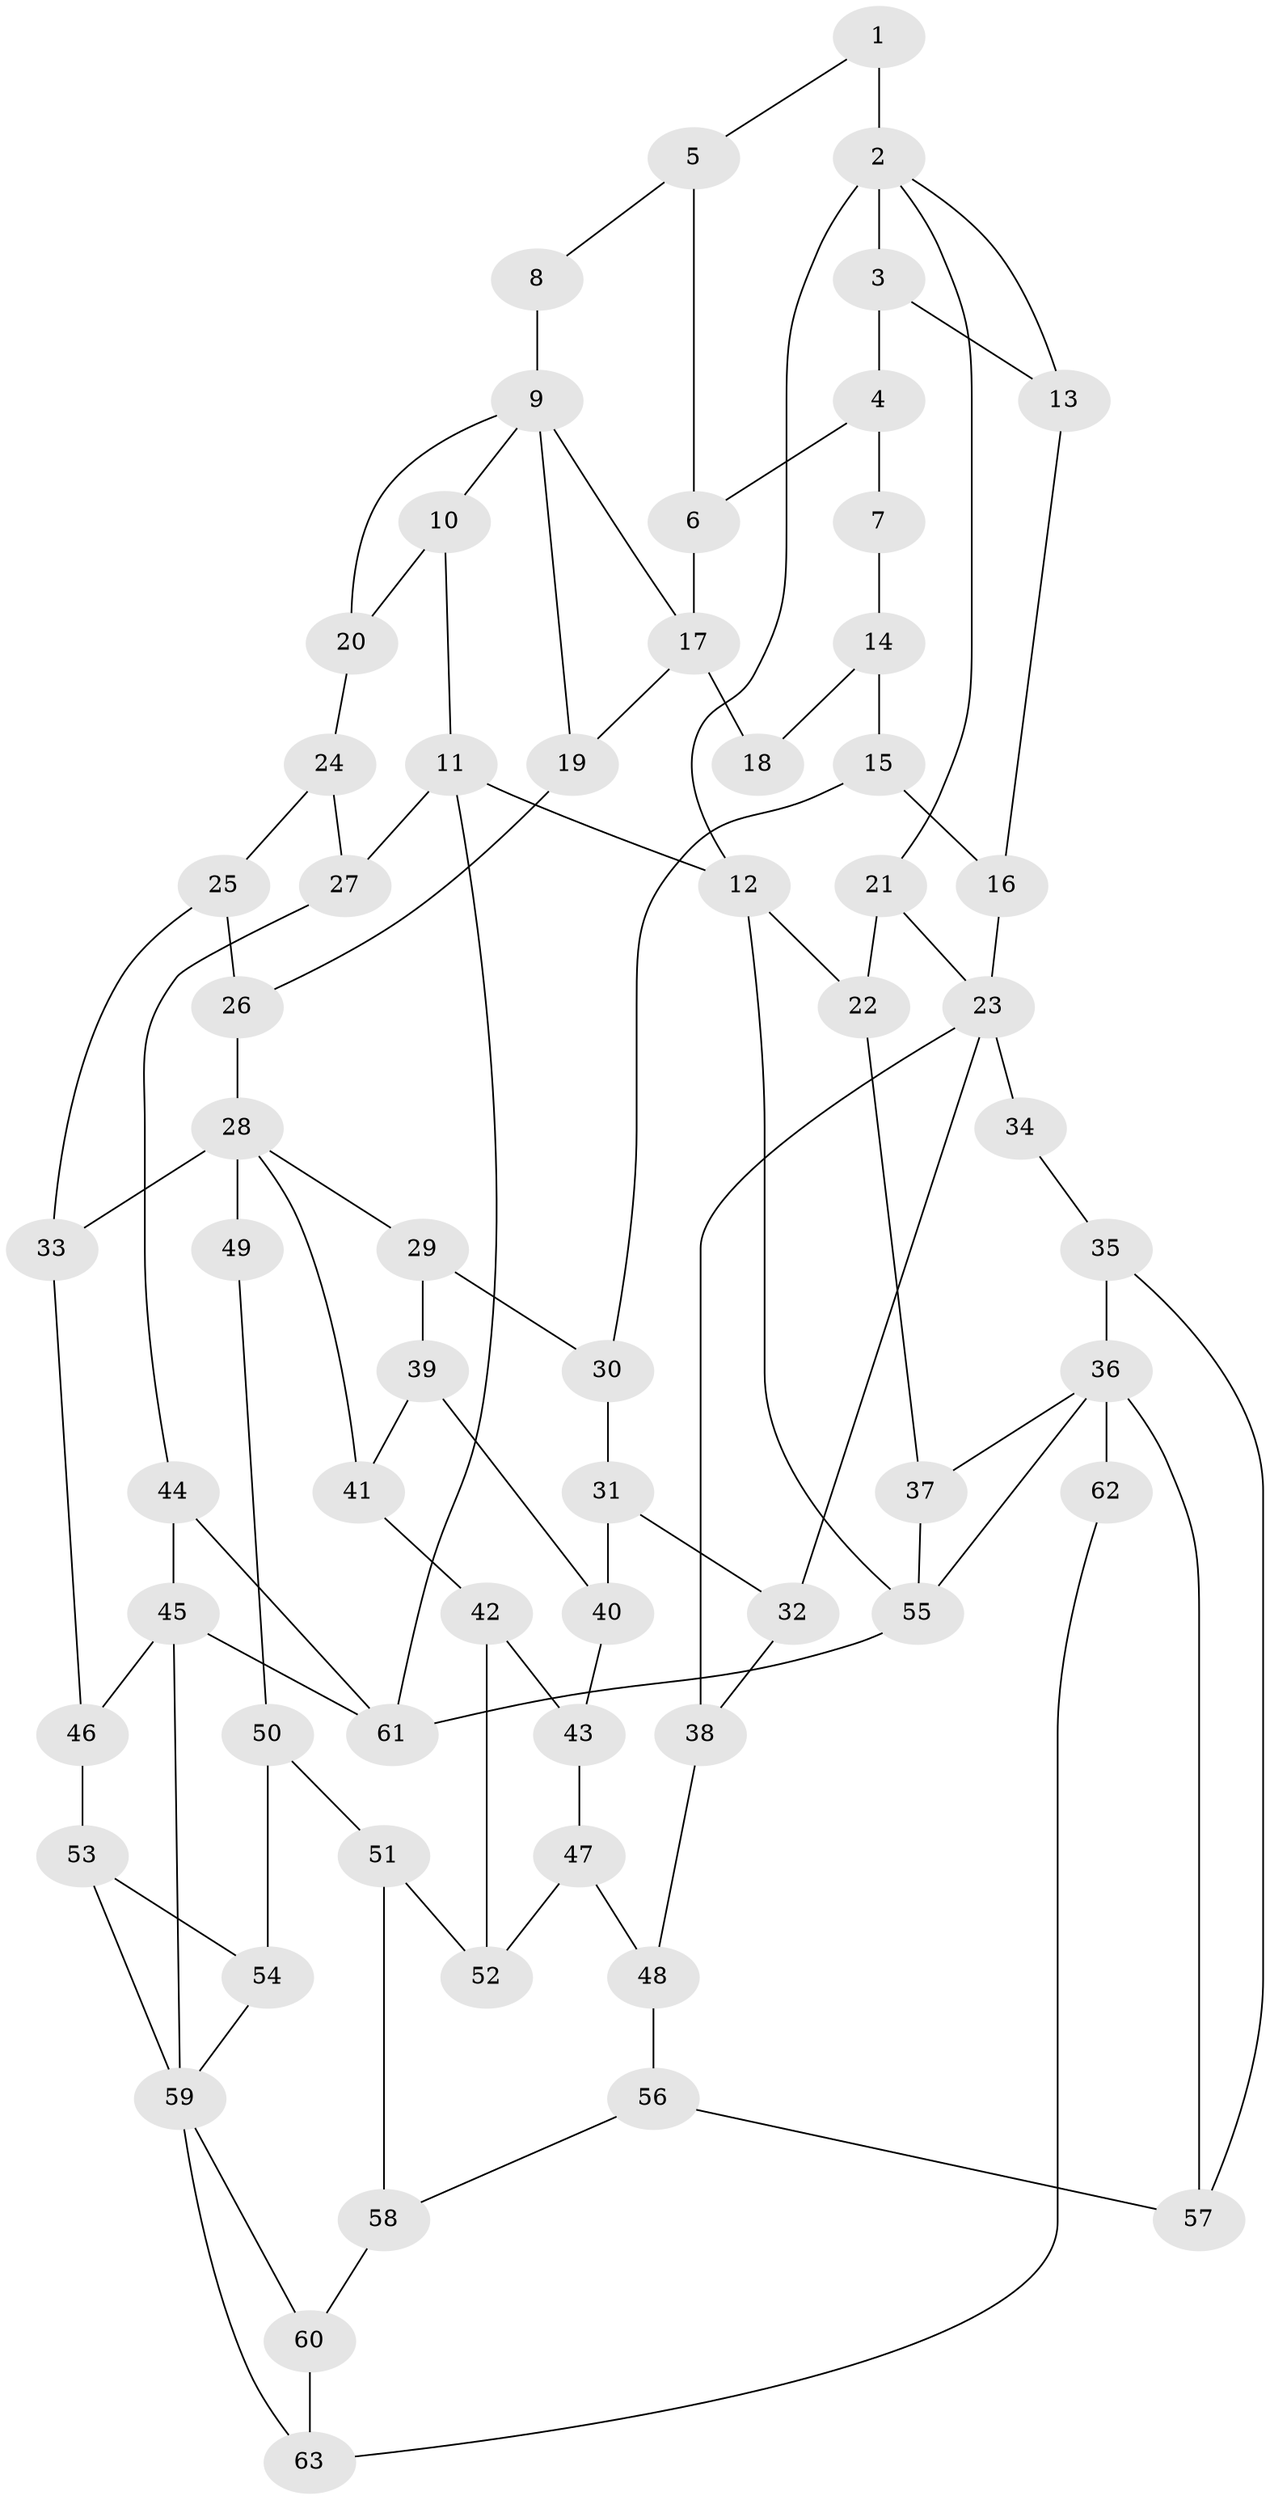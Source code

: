 // original degree distribution, {3: 0.022727272727272728, 5: 0.5227272727272727, 4: 0.23863636363636365, 6: 0.2159090909090909}
// Generated by graph-tools (version 1.1) at 2025/54/03/04/25 22:54:44]
// undirected, 63 vertices, 100 edges
graph export_dot {
  node [color=gray90,style=filled];
  1;
  2;
  3;
  4;
  5;
  6;
  7;
  8;
  9;
  10;
  11;
  12;
  13;
  14;
  15;
  16;
  17;
  18;
  19;
  20;
  21;
  22;
  23;
  24;
  25;
  26;
  27;
  28;
  29;
  30;
  31;
  32;
  33;
  34;
  35;
  36;
  37;
  38;
  39;
  40;
  41;
  42;
  43;
  44;
  45;
  46;
  47;
  48;
  49;
  50;
  51;
  52;
  53;
  54;
  55;
  56;
  57;
  58;
  59;
  60;
  61;
  62;
  63;
  1 -- 2 [weight=2.0];
  1 -- 5 [weight=1.0];
  2 -- 3 [weight=1.0];
  2 -- 12 [weight=1.0];
  2 -- 13 [weight=1.0];
  2 -- 21 [weight=1.0];
  3 -- 4 [weight=1.0];
  3 -- 13 [weight=1.0];
  4 -- 6 [weight=1.0];
  4 -- 7 [weight=2.0];
  5 -- 6 [weight=1.0];
  5 -- 8 [weight=1.0];
  6 -- 17 [weight=1.0];
  7 -- 14 [weight=1.0];
  8 -- 9 [weight=2.0];
  9 -- 10 [weight=1.0];
  9 -- 17 [weight=1.0];
  9 -- 19 [weight=1.0];
  9 -- 20 [weight=1.0];
  10 -- 11 [weight=1.0];
  10 -- 20 [weight=1.0];
  11 -- 12 [weight=1.0];
  11 -- 27 [weight=1.0];
  11 -- 61 [weight=1.0];
  12 -- 22 [weight=1.0];
  12 -- 55 [weight=1.0];
  13 -- 16 [weight=1.0];
  14 -- 15 [weight=1.0];
  14 -- 18 [weight=1.0];
  15 -- 16 [weight=1.0];
  15 -- 30 [weight=1.0];
  16 -- 23 [weight=1.0];
  17 -- 18 [weight=2.0];
  17 -- 19 [weight=1.0];
  19 -- 26 [weight=1.0];
  20 -- 24 [weight=1.0];
  21 -- 22 [weight=1.0];
  21 -- 23 [weight=1.0];
  22 -- 37 [weight=1.0];
  23 -- 32 [weight=1.0];
  23 -- 34 [weight=2.0];
  23 -- 38 [weight=1.0];
  24 -- 25 [weight=1.0];
  24 -- 27 [weight=1.0];
  25 -- 26 [weight=1.0];
  25 -- 33 [weight=1.0];
  26 -- 28 [weight=1.0];
  27 -- 44 [weight=1.0];
  28 -- 29 [weight=1.0];
  28 -- 33 [weight=1.0];
  28 -- 41 [weight=1.0];
  28 -- 49 [weight=2.0];
  29 -- 30 [weight=1.0];
  29 -- 39 [weight=1.0];
  30 -- 31 [weight=1.0];
  31 -- 32 [weight=1.0];
  31 -- 40 [weight=1.0];
  32 -- 38 [weight=1.0];
  33 -- 46 [weight=1.0];
  34 -- 35 [weight=1.0];
  35 -- 36 [weight=1.0];
  35 -- 57 [weight=1.0];
  36 -- 37 [weight=1.0];
  36 -- 55 [weight=1.0];
  36 -- 57 [weight=1.0];
  36 -- 62 [weight=2.0];
  37 -- 55 [weight=1.0];
  38 -- 48 [weight=1.0];
  39 -- 40 [weight=1.0];
  39 -- 41 [weight=1.0];
  40 -- 43 [weight=1.0];
  41 -- 42 [weight=1.0];
  42 -- 43 [weight=1.0];
  42 -- 52 [weight=1.0];
  43 -- 47 [weight=1.0];
  44 -- 45 [weight=1.0];
  44 -- 61 [weight=1.0];
  45 -- 46 [weight=1.0];
  45 -- 59 [weight=2.0];
  45 -- 61 [weight=1.0];
  46 -- 53 [weight=1.0];
  47 -- 48 [weight=1.0];
  47 -- 52 [weight=1.0];
  48 -- 56 [weight=1.0];
  49 -- 50 [weight=1.0];
  50 -- 51 [weight=1.0];
  50 -- 54 [weight=1.0];
  51 -- 52 [weight=1.0];
  51 -- 58 [weight=1.0];
  53 -- 54 [weight=1.0];
  53 -- 59 [weight=1.0];
  54 -- 59 [weight=1.0];
  55 -- 61 [weight=1.0];
  56 -- 57 [weight=1.0];
  56 -- 58 [weight=1.0];
  58 -- 60 [weight=1.0];
  59 -- 60 [weight=1.0];
  59 -- 63 [weight=1.0];
  60 -- 63 [weight=1.0];
  62 -- 63 [weight=1.0];
}
